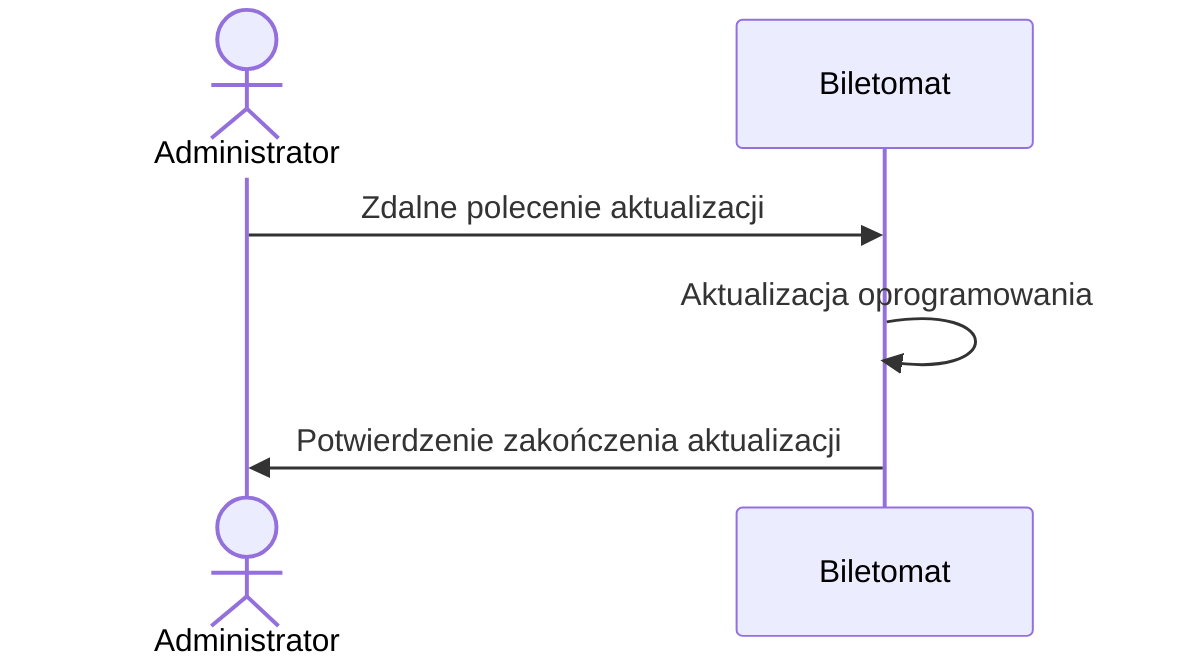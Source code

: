 sequenceDiagram
    actor Administrator
    participant Biletomat

    Administrator->>Biletomat: Zdalne polecenie aktualizacji
    Biletomat->>Biletomat: Aktualizacja oprogramowania
    Biletomat->>Administrator: Potwierdzenie zakończenia aktualizacji